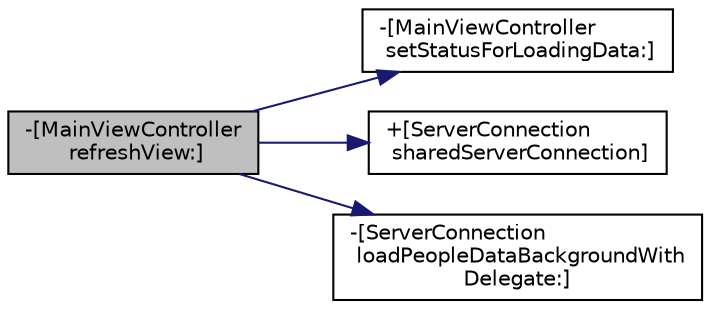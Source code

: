 digraph "-[MainViewController refreshView:]"
{
  edge [fontname="Helvetica",fontsize="10",labelfontname="Helvetica",labelfontsize="10"];
  node [fontname="Helvetica",fontsize="10",shape=record];
  rankdir="LR";
  Node1 [label="-[MainViewController\l refreshView:]",height=0.2,width=0.4,color="black", fillcolor="grey75", style="filled" fontcolor="black"];
  Node1 -> Node2 [color="midnightblue",fontsize="10",style="solid",fontname="Helvetica"];
  Node2 [label="-[MainViewController\l setStatusForLoadingData:]",height=0.2,width=0.4,color="black", fillcolor="white", style="filled",URL="$interface_main_view_controller.html#a72e2b37bdfc5583af5148299ea868c57"];
  Node1 -> Node3 [color="midnightblue",fontsize="10",style="solid",fontname="Helvetica"];
  Node3 [label="+[ServerConnection\l sharedServerConnection]",height=0.2,width=0.4,color="black", fillcolor="white", style="filled",URL="$interface_server_connection.html#ad3767ac46a935b59f0e90c41d2f1564f"];
  Node1 -> Node4 [color="midnightblue",fontsize="10",style="solid",fontname="Helvetica"];
  Node4 [label="-[ServerConnection\l loadPeopleDataBackgroundWith\lDelegate:]",height=0.2,width=0.4,color="black", fillcolor="white", style="filled",URL="$interface_server_connection.html#a34d65ddcd3ec2c9875a376d824793ba3"];
}
